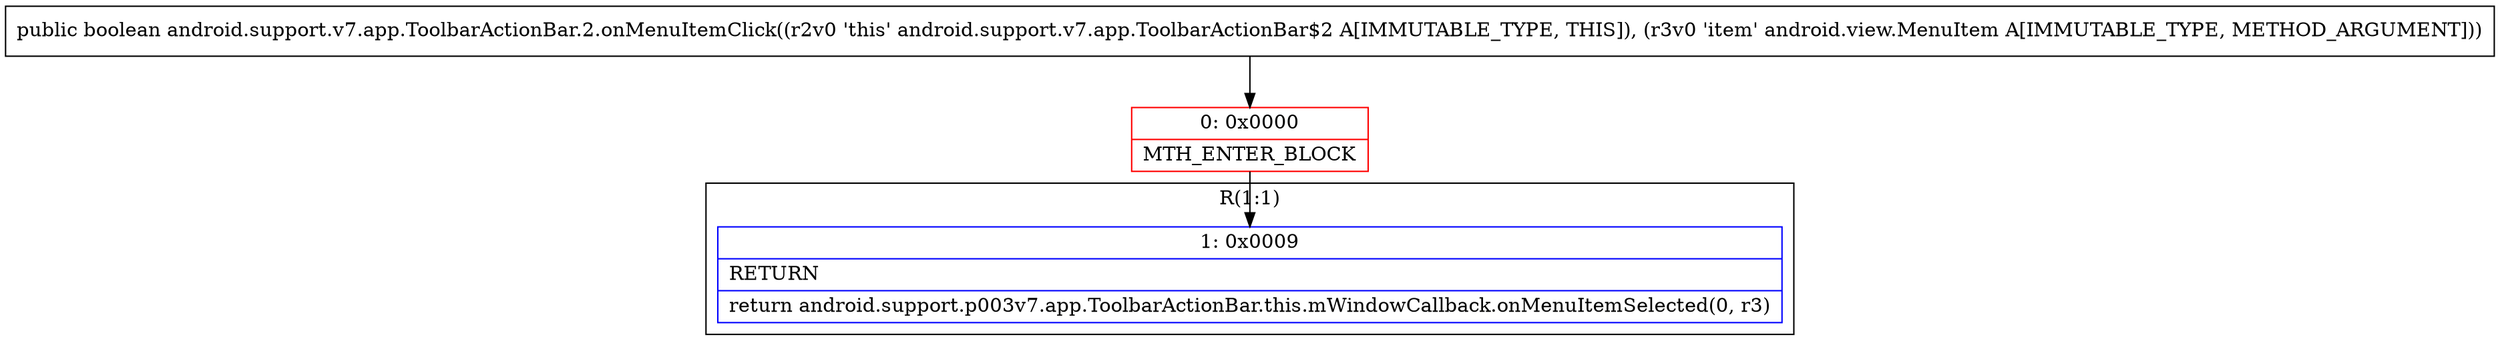 digraph "CFG forandroid.support.v7.app.ToolbarActionBar.2.onMenuItemClick(Landroid\/view\/MenuItem;)Z" {
subgraph cluster_Region_532545583 {
label = "R(1:1)";
node [shape=record,color=blue];
Node_1 [shape=record,label="{1\:\ 0x0009|RETURN\l|return android.support.p003v7.app.ToolbarActionBar.this.mWindowCallback.onMenuItemSelected(0, r3)\l}"];
}
Node_0 [shape=record,color=red,label="{0\:\ 0x0000|MTH_ENTER_BLOCK\l}"];
MethodNode[shape=record,label="{public boolean android.support.v7.app.ToolbarActionBar.2.onMenuItemClick((r2v0 'this' android.support.v7.app.ToolbarActionBar$2 A[IMMUTABLE_TYPE, THIS]), (r3v0 'item' android.view.MenuItem A[IMMUTABLE_TYPE, METHOD_ARGUMENT])) }"];
MethodNode -> Node_0;
Node_0 -> Node_1;
}

